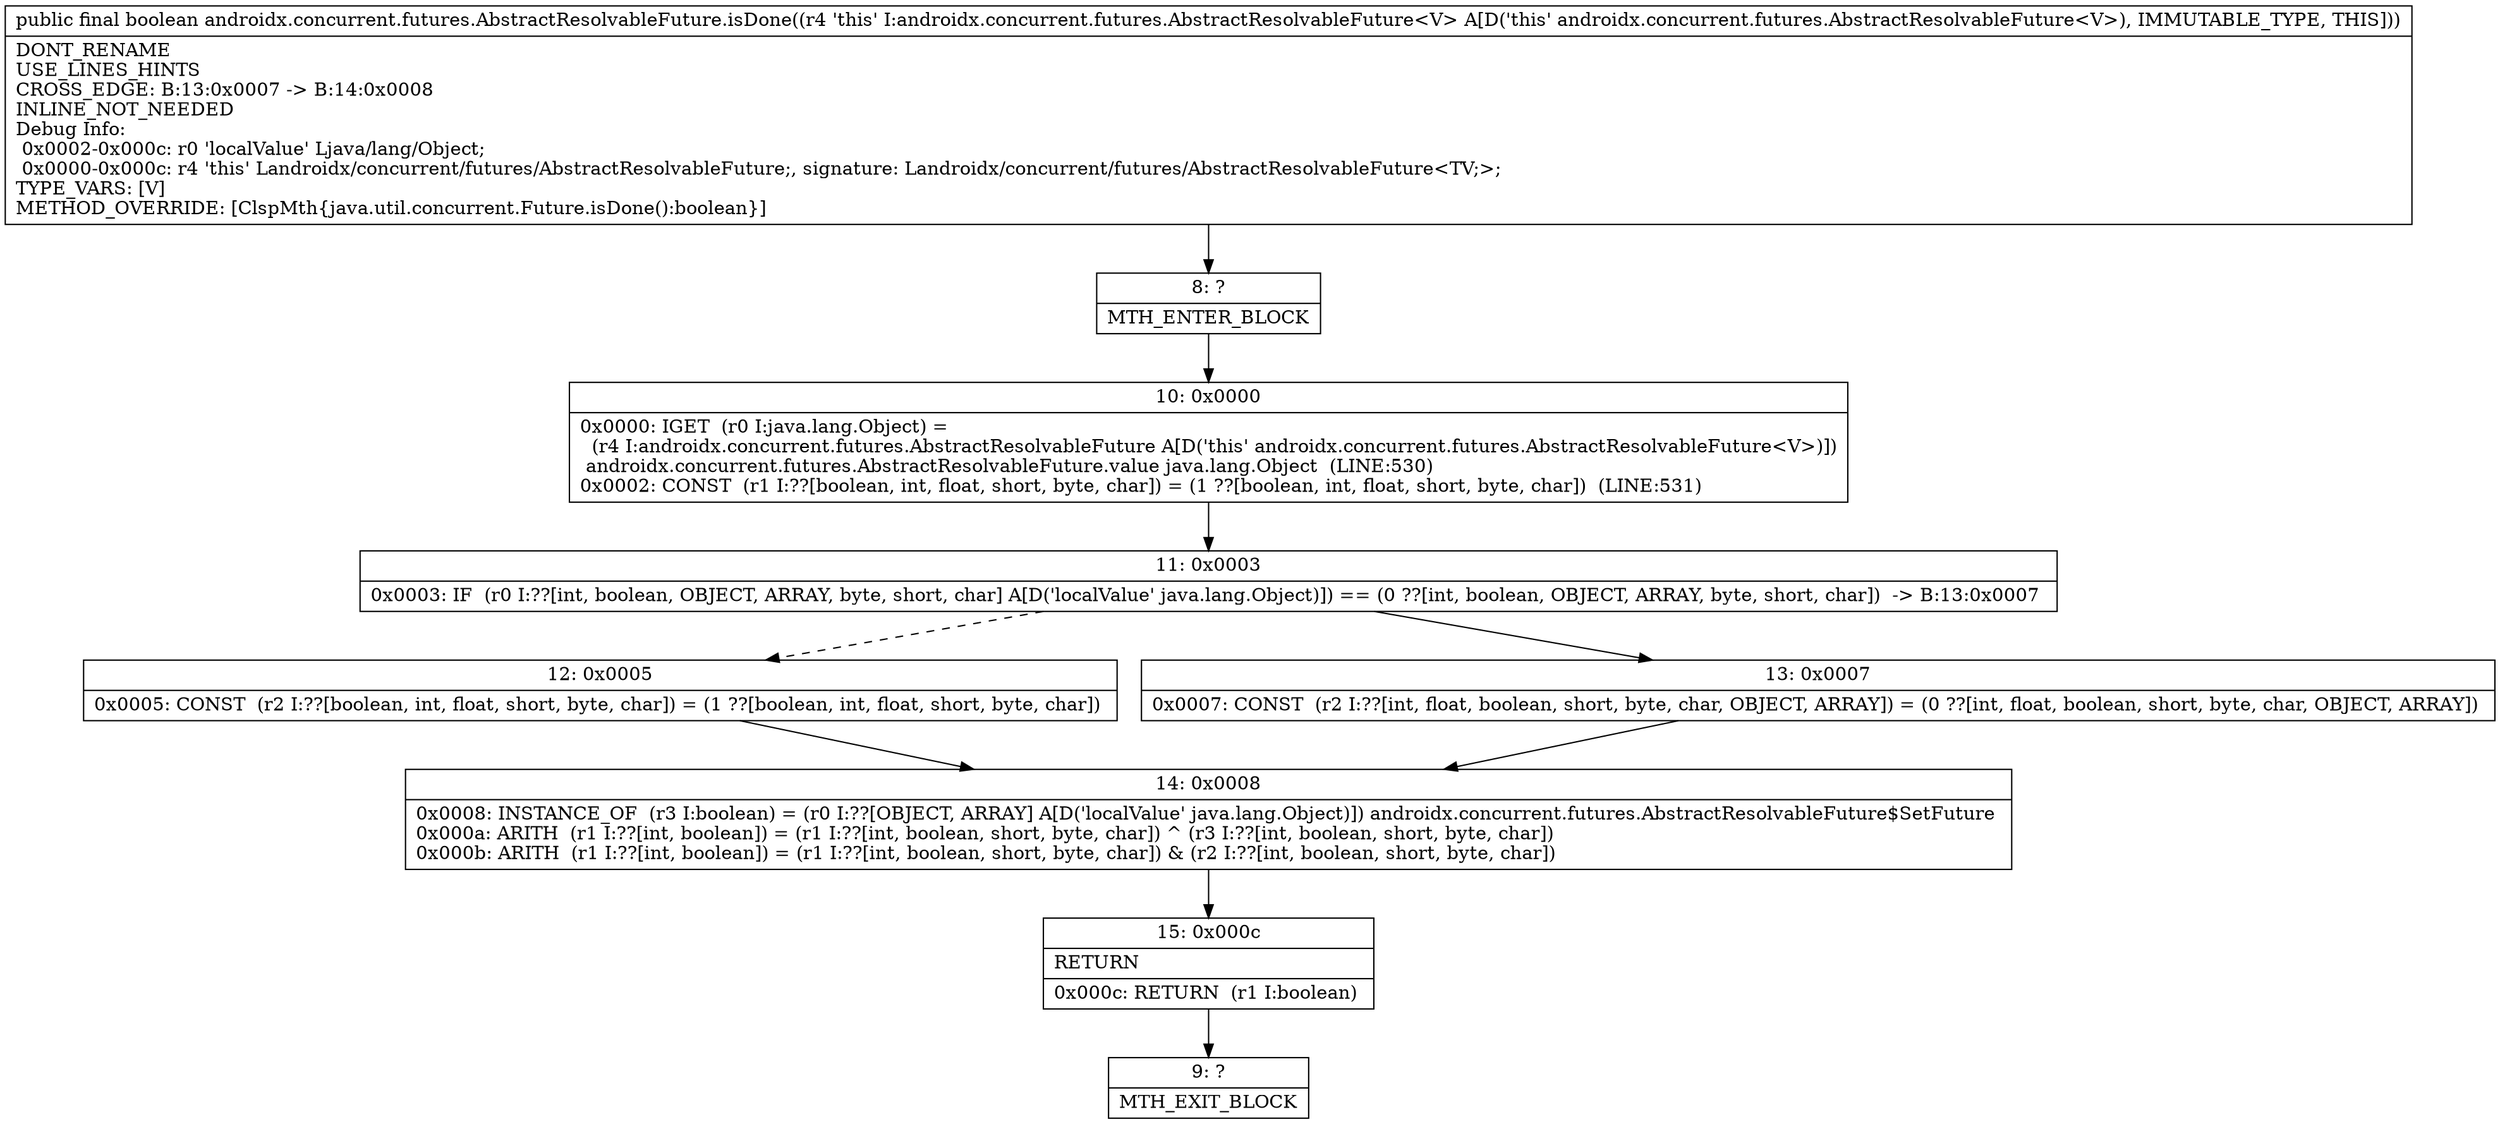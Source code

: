 digraph "CFG forandroidx.concurrent.futures.AbstractResolvableFuture.isDone()Z" {
Node_8 [shape=record,label="{8\:\ ?|MTH_ENTER_BLOCK\l}"];
Node_10 [shape=record,label="{10\:\ 0x0000|0x0000: IGET  (r0 I:java.lang.Object) = \l  (r4 I:androidx.concurrent.futures.AbstractResolvableFuture A[D('this' androidx.concurrent.futures.AbstractResolvableFuture\<V\>)])\l androidx.concurrent.futures.AbstractResolvableFuture.value java.lang.Object  (LINE:530)\l0x0002: CONST  (r1 I:??[boolean, int, float, short, byte, char]) = (1 ??[boolean, int, float, short, byte, char])  (LINE:531)\l}"];
Node_11 [shape=record,label="{11\:\ 0x0003|0x0003: IF  (r0 I:??[int, boolean, OBJECT, ARRAY, byte, short, char] A[D('localValue' java.lang.Object)]) == (0 ??[int, boolean, OBJECT, ARRAY, byte, short, char])  \-\> B:13:0x0007 \l}"];
Node_12 [shape=record,label="{12\:\ 0x0005|0x0005: CONST  (r2 I:??[boolean, int, float, short, byte, char]) = (1 ??[boolean, int, float, short, byte, char]) \l}"];
Node_14 [shape=record,label="{14\:\ 0x0008|0x0008: INSTANCE_OF  (r3 I:boolean) = (r0 I:??[OBJECT, ARRAY] A[D('localValue' java.lang.Object)]) androidx.concurrent.futures.AbstractResolvableFuture$SetFuture \l0x000a: ARITH  (r1 I:??[int, boolean]) = (r1 I:??[int, boolean, short, byte, char]) ^ (r3 I:??[int, boolean, short, byte, char]) \l0x000b: ARITH  (r1 I:??[int, boolean]) = (r1 I:??[int, boolean, short, byte, char]) & (r2 I:??[int, boolean, short, byte, char]) \l}"];
Node_15 [shape=record,label="{15\:\ 0x000c|RETURN\l|0x000c: RETURN  (r1 I:boolean) \l}"];
Node_9 [shape=record,label="{9\:\ ?|MTH_EXIT_BLOCK\l}"];
Node_13 [shape=record,label="{13\:\ 0x0007|0x0007: CONST  (r2 I:??[int, float, boolean, short, byte, char, OBJECT, ARRAY]) = (0 ??[int, float, boolean, short, byte, char, OBJECT, ARRAY]) \l}"];
MethodNode[shape=record,label="{public final boolean androidx.concurrent.futures.AbstractResolvableFuture.isDone((r4 'this' I:androidx.concurrent.futures.AbstractResolvableFuture\<V\> A[D('this' androidx.concurrent.futures.AbstractResolvableFuture\<V\>), IMMUTABLE_TYPE, THIS]))  | DONT_RENAME\lUSE_LINES_HINTS\lCROSS_EDGE: B:13:0x0007 \-\> B:14:0x0008\lINLINE_NOT_NEEDED\lDebug Info:\l  0x0002\-0x000c: r0 'localValue' Ljava\/lang\/Object;\l  0x0000\-0x000c: r4 'this' Landroidx\/concurrent\/futures\/AbstractResolvableFuture;, signature: Landroidx\/concurrent\/futures\/AbstractResolvableFuture\<TV;\>;\lTYPE_VARS: [V]\lMETHOD_OVERRIDE: [ClspMth\{java.util.concurrent.Future.isDone():boolean\}]\l}"];
MethodNode -> Node_8;Node_8 -> Node_10;
Node_10 -> Node_11;
Node_11 -> Node_12[style=dashed];
Node_11 -> Node_13;
Node_12 -> Node_14;
Node_14 -> Node_15;
Node_15 -> Node_9;
Node_13 -> Node_14;
}

